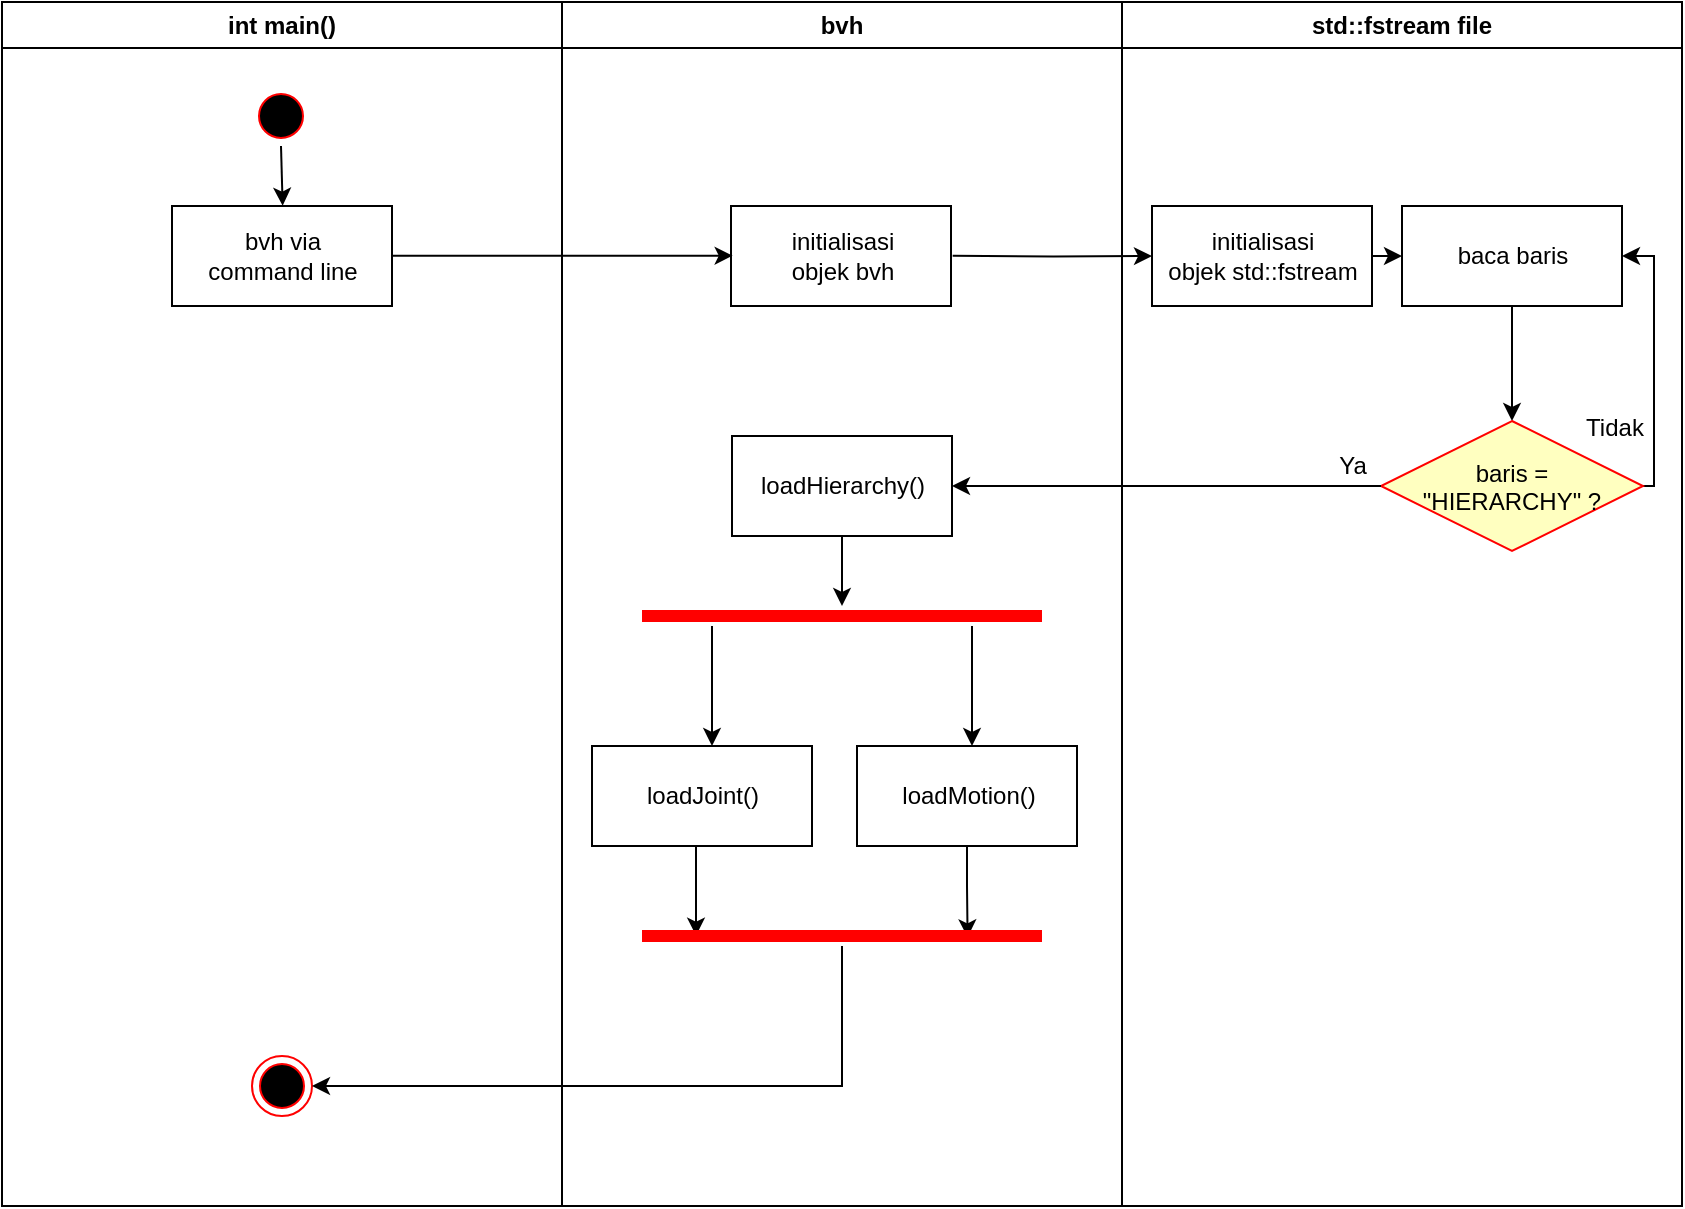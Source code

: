 <mxfile version="10.8.3" type="device"><diagram name="Page-1" id="e7e014a7-5840-1c2e-5031-d8a46d1fe8dd"><mxGraphModel dx="1008" dy="646" grid="1" gridSize="10" guides="1" tooltips="1" connect="1" arrows="1" fold="1" page="1" pageScale="1" pageWidth="1169" pageHeight="826" background="#ffffff" math="0" shadow="0"><root><mxCell id="0"/><mxCell id="1" parent="0"/><mxCell id="2" value="int main()" style="swimlane;whiteSpace=wrap" parent="1" vertex="1"><mxGeometry x="165" y="128" width="280" height="602" as="geometry"/></mxCell><mxCell id="8JEtay64xh9Ul0amADT6-72" value="" style="ellipse;html=1;shape=endState;fillColor=#000000;strokeColor=#ff0000;" vertex="1" parent="2"><mxGeometry x="125" y="527" width="30" height="30" as="geometry"/></mxCell><mxCell id="8JEtay64xh9Ul0amADT6-97" value="&lt;div&gt;bvh via&lt;/div&gt;&lt;div&gt;command line&lt;br&gt;&lt;/div&gt;" style="html=1;" vertex="1" parent="2"><mxGeometry x="85" y="102" width="110" height="50" as="geometry"/></mxCell><mxCell id="3" value="bvh" style="swimlane;whiteSpace=wrap" parent="1" vertex="1"><mxGeometry x="445" y="128" width="280" height="602" as="geometry"/></mxCell><mxCell id="8JEtay64xh9Ul0amADT6-103" style="edgeStyle=orthogonalEdgeStyle;rounded=0;orthogonalLoop=1;jettySize=auto;html=1;exitX=0.5;exitY=1;exitDx=0;exitDy=0;" edge="1" parent="3" source="8JEtay64xh9Ul0amADT6-52" target="8JEtay64xh9Ul0amADT6-100"><mxGeometry relative="1" as="geometry"/></mxCell><mxCell id="8JEtay64xh9Ul0amADT6-52" value="loadHierarchy()" style="html=1;" vertex="1" parent="3"><mxGeometry x="85" y="217" width="110" height="50" as="geometry"/></mxCell><mxCell id="8JEtay64xh9Ul0amADT6-96" value="&lt;div&gt;initialisasi &lt;br&gt;&lt;/div&gt;&lt;div&gt;objek bvh&lt;/div&gt;" style="html=1;" vertex="1" parent="3"><mxGeometry x="84.5" y="102" width="110" height="50" as="geometry"/></mxCell><mxCell id="8JEtay64xh9Ul0amADT6-100" value="" style="shape=line;html=1;strokeWidth=6;strokeColor=#ff0000;" vertex="1" parent="3"><mxGeometry x="40" y="302" width="200" height="10" as="geometry"/></mxCell><mxCell id="8JEtay64xh9Ul0amADT6-115" style="edgeStyle=orthogonalEdgeStyle;rounded=0;orthogonalLoop=1;jettySize=auto;html=1;entryX=0.135;entryY=0.483;entryDx=0;entryDy=0;entryPerimeter=0;" edge="1" parent="3" source="8JEtay64xh9Ul0amADT6-111" target="8JEtay64xh9Ul0amADT6-113"><mxGeometry relative="1" as="geometry"><Array as="points"><mxPoint x="67" y="432"/><mxPoint x="67" y="432"/></Array></mxGeometry></mxCell><mxCell id="8JEtay64xh9Ul0amADT6-111" value="loadJoint()" style="html=1;" vertex="1" parent="3"><mxGeometry x="15" y="372" width="110" height="50" as="geometry"/></mxCell><mxCell id="8JEtay64xh9Ul0amADT6-116" style="edgeStyle=orthogonalEdgeStyle;rounded=0;orthogonalLoop=1;jettySize=auto;html=1;entryX=0.814;entryY=0.567;entryDx=0;entryDy=0;entryPerimeter=0;" edge="1" parent="3" source="8JEtay64xh9Ul0amADT6-112" target="8JEtay64xh9Ul0amADT6-113"><mxGeometry relative="1" as="geometry"/></mxCell><mxCell id="8JEtay64xh9Ul0amADT6-112" value="loadMotion()" style="html=1;" vertex="1" parent="3"><mxGeometry x="147.5" y="372" width="110" height="50" as="geometry"/></mxCell><mxCell id="8JEtay64xh9Ul0amADT6-113" value="" style="shape=line;html=1;strokeWidth=6;strokeColor=#ff0000;" vertex="1" parent="3"><mxGeometry x="40" y="462" width="200" height="10" as="geometry"/></mxCell><mxCell id="4" value="std::fstream file" style="swimlane;whiteSpace=wrap" parent="1" vertex="1"><mxGeometry x="725" y="128" width="280" height="602" as="geometry"/></mxCell><mxCell id="8JEtay64xh9Ul0amADT6-53" style="edgeStyle=orthogonalEdgeStyle;rounded=0;orthogonalLoop=1;jettySize=auto;html=1;exitX=1;exitY=0.5;exitDx=0;exitDy=0;entryX=0;entryY=0.5;entryDx=0;entryDy=0;" edge="1" parent="4" source="8JEtay64xh9Ul0amADT6-47" target="8JEtay64xh9Ul0amADT6-51"><mxGeometry relative="1" as="geometry"/></mxCell><mxCell id="8JEtay64xh9Ul0amADT6-47" value="&lt;div&gt;initialisasi &lt;br&gt;&lt;/div&gt;&lt;div&gt;objek std::fstream&lt;br&gt;&lt;/div&gt;" style="html=1;" vertex="1" parent="4"><mxGeometry x="15" y="102" width="110" height="50" as="geometry"/></mxCell><mxCell id="8JEtay64xh9Ul0amADT6-57" style="edgeStyle=orthogonalEdgeStyle;rounded=0;orthogonalLoop=1;jettySize=auto;html=1;exitX=0.5;exitY=1;exitDx=0;exitDy=0;" edge="1" parent="4" source="8JEtay64xh9Ul0amADT6-51" target="8JEtay64xh9Ul0amADT6-54"><mxGeometry relative="1" as="geometry"/></mxCell><mxCell id="8JEtay64xh9Ul0amADT6-51" value="baca baris" style="html=1;" vertex="1" parent="4"><mxGeometry x="140" y="102" width="110" height="50" as="geometry"/></mxCell><mxCell id="8JEtay64xh9Ul0amADT6-58" style="edgeStyle=orthogonalEdgeStyle;rounded=0;orthogonalLoop=1;jettySize=auto;html=1;exitX=1;exitY=0.5;exitDx=0;exitDy=0;entryX=1;entryY=0.5;entryDx=0;entryDy=0;" edge="1" parent="4" source="8JEtay64xh9Ul0amADT6-54" target="8JEtay64xh9Ul0amADT6-51"><mxGeometry relative="1" as="geometry"><Array as="points"><mxPoint x="266" y="242"/><mxPoint x="266" y="127"/></Array></mxGeometry></mxCell><mxCell id="8JEtay64xh9Ul0amADT6-61" value="Tidak" style="text;html=1;resizable=0;points=[];align=center;verticalAlign=middle;labelBackgroundColor=#ffffff;" vertex="1" connectable="0" parent="8JEtay64xh9Ul0amADT6-58"><mxGeometry x="-0.423" relative="1" as="geometry"><mxPoint x="-20.5" y="4.5" as="offset"/></mxGeometry></mxCell><mxCell id="8JEtay64xh9Ul0amADT6-54" value="baris = &#xA;&quot;HIERARCHY&quot; ?" style="rhombus;fillColor=#ffffc0;strokeColor=#ff0000;" vertex="1" parent="4"><mxGeometry x="129.5" y="209.5" width="131" height="65" as="geometry"/></mxCell><mxCell id="8JEtay64xh9Ul0amADT6-48" style="edgeStyle=orthogonalEdgeStyle;rounded=0;orthogonalLoop=1;jettySize=auto;html=1;exitX=0.5;exitY=1;exitDx=0;exitDy=0;entryX=0.5;entryY=0;entryDx=0;entryDy=0;" edge="1" parent="1" source="8JEtay64xh9Ul0amADT6-41"><mxGeometry relative="1" as="geometry"><mxPoint x="305.333" y="229.833" as="targetPoint"/></mxGeometry></mxCell><mxCell id="8JEtay64xh9Ul0amADT6-41" value="" style="ellipse;shape=startState;fillColor=#000000;strokeColor=#ff0000;" vertex="1" parent="1"><mxGeometry x="289.5" y="170" width="30" height="30" as="geometry"/></mxCell><mxCell id="8JEtay64xh9Ul0amADT6-49" style="edgeStyle=orthogonalEdgeStyle;rounded=0;orthogonalLoop=1;jettySize=auto;html=1;exitX=1;exitY=0.5;exitDx=0;exitDy=0;entryX=0;entryY=0.5;entryDx=0;entryDy=0;" edge="1" parent="1"><mxGeometry relative="1" as="geometry"><mxPoint x="360.333" y="254.833" as="sourcePoint"/><mxPoint x="530.333" y="254.833" as="targetPoint"/></mxGeometry></mxCell><mxCell id="8JEtay64xh9Ul0amADT6-50" style="edgeStyle=orthogonalEdgeStyle;rounded=0;orthogonalLoop=1;jettySize=auto;html=1;exitX=1;exitY=0.5;exitDx=0;exitDy=0;" edge="1" parent="1" target="8JEtay64xh9Ul0amADT6-47"><mxGeometry relative="1" as="geometry"><mxPoint x="640.333" y="254.833" as="sourcePoint"/></mxGeometry></mxCell><mxCell id="8JEtay64xh9Ul0amADT6-60" style="edgeStyle=orthogonalEdgeStyle;rounded=0;orthogonalLoop=1;jettySize=auto;html=1;" edge="1" parent="1" source="8JEtay64xh9Ul0amADT6-54" target="8JEtay64xh9Ul0amADT6-52"><mxGeometry relative="1" as="geometry"/></mxCell><mxCell id="8JEtay64xh9Ul0amADT6-62" value="Ya" style="text;html=1;resizable=0;points=[];align=center;verticalAlign=middle;labelBackgroundColor=#ffffff;" vertex="1" connectable="0" parent="8JEtay64xh9Ul0amADT6-60"><mxGeometry x="-0.694" y="-1" relative="1" as="geometry"><mxPoint x="18.5" y="-9" as="offset"/></mxGeometry></mxCell><mxCell id="8JEtay64xh9Ul0amADT6-105" style="edgeStyle=orthogonalEdgeStyle;rounded=0;orthogonalLoop=1;jettySize=auto;html=1;" edge="1" parent="1" source="8JEtay64xh9Ul0amADT6-100"><mxGeometry relative="1" as="geometry"><mxPoint x="650" y="500" as="targetPoint"/><Array as="points"><mxPoint x="650" y="480"/><mxPoint x="650" y="480"/></Array></mxGeometry></mxCell><mxCell id="8JEtay64xh9Ul0amADT6-106" style="edgeStyle=orthogonalEdgeStyle;rounded=0;orthogonalLoop=1;jettySize=auto;html=1;" edge="1" parent="1" source="8JEtay64xh9Ul0amADT6-100"><mxGeometry relative="1" as="geometry"><mxPoint x="520" y="500" as="targetPoint"/><Array as="points"><mxPoint x="520" y="470"/><mxPoint x="520" y="470"/></Array></mxGeometry></mxCell><mxCell id="8JEtay64xh9Ul0amADT6-117" style="edgeStyle=orthogonalEdgeStyle;rounded=0;orthogonalLoop=1;jettySize=auto;html=1;entryX=1;entryY=0.5;entryDx=0;entryDy=0;" edge="1" parent="1" source="8JEtay64xh9Ul0amADT6-113" target="8JEtay64xh9Ul0amADT6-72"><mxGeometry relative="1" as="geometry"><Array as="points"><mxPoint x="585" y="670"/></Array></mxGeometry></mxCell></root></mxGraphModel></diagram></mxfile>